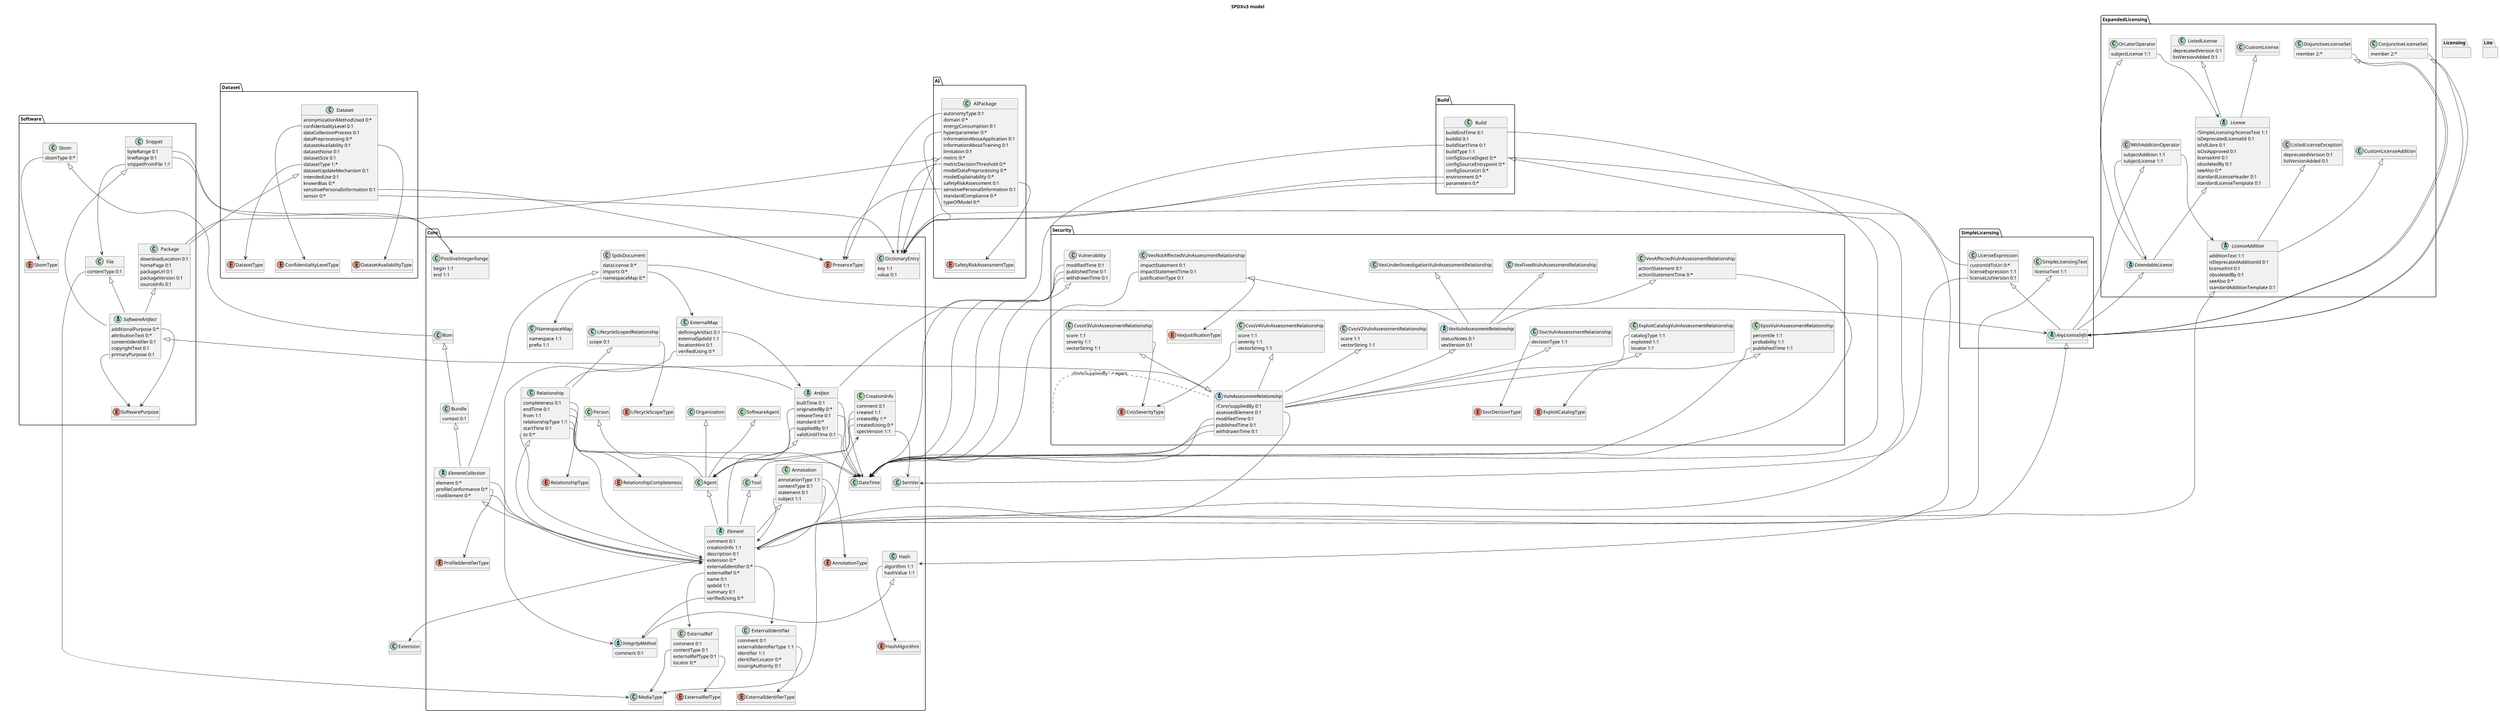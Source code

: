 
@startuml
'Automatically generated by spec-parser v2.0.0 on 2023-12-27T15:02:03.969017+00:00

title SPDXv3 model
scale 4000*4000
hide methods
skinparam packageStyle folder

package Build {
}
package Licensing {
}
package Software {
}
package ExpandedLicensing {
}
package Lite {
}
package Core {
}
package SimpleLicensing {
}
package Dataset {
}
package AI {
}
package Security {
}
class Build.Build {
	buildEndTime 0:1
	buildId 0:1
	buildStartTime 0:1
	buildType 1:1
	configSourceDigest 0:*
	configSourceEntrypoint 0:*
	configSourceUri 0:*
	environment 0:*
	parameters 0:*
}
class Software.Snippet {
	byteRange 0:1
	lineRange 0:1
	snippetFromFile 1:1
}
class Software.Package {
	downloadLocation 0:1
	homePage 0:1
	packageUrl 0:1
	packageVersion 0:1
	sourceInfo 0:1
}
abstract Software.SoftwareArtifact {
	additionalPurpose 0:*
	attributionText 0:*
	contentIdentifier 0:1
	copyrightText 0:1
	primaryPurpose 0:1
}
class Software.File {
	contentType 0:1
}
class Software.Sbom {
	sbomType 0:*
}
class ExpandedLicensing.DisjunctiveLicenseSet {
	member 2:*
}
abstract ExpandedLicensing.License {
	/SimpleLicensing/licenseText 1:1
	isDeprecatedLicenseId 0:1
	isFsfLibre 0:1
	isOsiApproved 0:1
	licenseXml 0:1
	obsoletedBy 0:1
	seeAlso 0:*
	standardLicenseHeader 0:1
	standardLicenseTemplate 0:1
}
class ExpandedLicensing.ConjunctiveLicenseSet {
	member 2:*
}
class ExpandedLicensing.CustomLicenseAddition {
}
class ExpandedLicensing.OrLaterOperator {
	subjectLicense 1:1
}
abstract ExpandedLicensing.ExtendableLicense {
}
class ExpandedLicensing.WithAdditionOperator {
	subjectAddition 1:1
	subjectLicense 1:1
}
class ExpandedLicensing.ListedLicenseException {
	deprecatedVersion 0:1
	listVersionAdded 0:1
}
class ExpandedLicensing.CustomLicense {
}
class ExpandedLicensing.ListedLicense {
	deprecatedVersion 0:1
	listVersionAdded 0:1
}
abstract ExpandedLicensing.LicenseAddition {
	additionText 1:1
	isDeprecatedAdditionId 0:1
	licenseXml 0:1
	obsoletedBy 0:1
	seeAlso 0:*
	standardAdditionTemplate 0:1
}
class Core.CreationInfo {
	comment 0:1
	created 1:1
	createdBy 1:*
	createdUsing 0:*
	specVersion 1:1
}
abstract Core.Element {
	comment 0:1
	creationInfo 1:1
	description 0:1
	extension 0:*
	externalIdentifier 0:*
	externalRef 0:*
	name 0:1
	spdxId 1:1
	summary 0:1
	verifiedUsing 0:*
}
class Core.ExternalRef {
	comment 0:1
	contentType 0:1
	externalRefType 0:1
	locator 0:*
}
class Core.Bom {
}
abstract Core.IntegrityMethod {
	comment 0:1
}
class Core.PositiveIntegerRange {
	begin 1:1
	end 1:1
}
class Core.NamespaceMap {
	namespace 1:1
	prefix 1:1
}
abstract Core.Artifact {
	builtTime 0:1
	originatedBy 0:*
	releaseTime 0:1
	standard 0:*
	suppliedBy 0:1
	validUntilTime 0:1
}
class Core.Organization {
}
class Core.Tool {
}
abstract Core.ElementCollection {
	element 0:*
	profileConformance 0:*
	rootElement 0:*
}
class Core.ExternalMap {
	definingArtifact 0:1
	externalSpdxId 1:1
	locationHint 0:1
	verifiedUsing 0:*
}
class Core.Hash {
	algorithm 1:1
	hashValue 1:1
}
class Core.Annotation {
	annotationType 1:1
	contentType 0:1
	statement 0:1
	subject 1:1
}
class Core.DictionaryEntry {
	key 1:1
	value 0:1
}
class Core.Person {
}
class Core.Agent {
}
class Core.ExternalIdentifier {
	comment 0:1
	externalIdentifierType 1:1
	identifier 1:1
	identifierLocator 0:*
	issuingAuthority 0:1
}
class Core.SpdxDocument {
	dataLicense 0:*
	imports 0:*
	namespaceMap 0:*
}
class Core.Relationship {
	completeness 0:1
	endTime 0:1
	from 1:1
	relationshipType 1:1
	startTime 0:1
	to 0:*
}
class Core.SoftwareAgent {
}
class Core.LifecycleScopedRelationship {
	scope 0:1
}
class Core.Bundle {
	context 0:1
}
class SimpleLicensing.LicenseExpression {
	customIdToUri 0:*
	licenseExpression 1:1
	licenseListVersion 0:1
}
abstract SimpleLicensing.AnyLicenseInfo {
}
class SimpleLicensing.SimpleLicensingText {
	licenseText 1:1
}
class Dataset.Dataset {
	anonymizationMethodUsed 0:*
	confidentialityLevel 0:1
	dataCollectionProcess 0:1
	dataPreprocessing 0:*
	datasetAvailability 0:1
	datasetNoise 0:1
	datasetSize 0:1
	datasetType 1:*
	datasetUpdateMechanism 0:1
	intendedUse 0:1
	knownBias 0:*
	sensitivePersonalInformation 0:1
	sensor 0:*
}
class AI.AIPackage {
	autonomyType 0:1
	domain 0:*
	energyConsumption 0:1
	hyperparameter 0:*
	informationAboutApplication 0:1
	informationAboutTraining 0:1
	limitation 0:1
	metric 0:*
	metricDecisionThreshold 0:*
	modelDataPreprocessing 0:*
	modelExplainability 0:*
	safetyRiskAssessment 0:1
	sensitivePersonalInformation 0:1
	standardCompliance 0:*
	typeOfModel 0:*
}
class Security.CvssV2VulnAssessmentRelationship {
	score 1:1
	vectorString 1:1
}
class Security.VexAffectedVulnAssessmentRelationship {
	actionStatement 0:1
	actionStatementTime 0:*
}
class Security.SsvcVulnAssessmentRelationship {
	decisionType 1:1
}
class Security.Vulnerability {
	modifiedTime 0:1
	publishedTime 0:1
	withdrawnTime 0:1
}
class Security.EpssVulnAssessmentRelationship {
	percentile 1:1
	probability 1:1
	publishedTime 1:1
}
abstract Security.VulnAssessmentRelationship {
	/Core/suppliedBy 0:1
	assessedElement 0:1
	modifiedTime 0:1
	publishedTime 0:1
	withdrawnTime 0:1
}
class Security.VexFixedVulnAssessmentRelationship {
}
class Security.ExploitCatalogVulnAssessmentRelationship {
	catalogType 1:1
	exploited 1:1
	locator 1:1
}
class Security.VexUnderInvestigationVulnAssessmentRelationship {
}
class Security.CvssV4VulnAssessmentRelationship {
	score 1:1
	severity 1:1
	vectorString 1:1
}
class Security.VexNotAffectedVulnAssessmentRelationship {
	impactStatement 0:1
	impactStatementTime 0:1
	justificationType 0:1
}
abstract Security.VexVulnAssessmentRelationship {
	statusNotes 0:1
	vexVersion 0:1
}
class Security.CvssV3VulnAssessmentRelationship {
	score 1:1
	severity 1:1
	vectorString 1:1
}
enum Software.SoftwarePurpose {
}
enum Software.SbomType {
}
enum Core.HashAlgorithm {
}
enum Core.ProfileIdentifierType {
}
enum Core.ExternalIdentifierType {
}
enum Core.AnnotationType {
}
enum Core.RelationshipType {
}
enum Core.RelationshipCompleteness {
}
enum Core.PresenceType {
}
enum Core.ExternalRefType {
}
enum Core.LifecycleScopeType {
}
enum Dataset.ConfidentialityLevelType {
}
enum Dataset.DatasetType {
}
enum Dataset.DatasetAvailabilityType {
}
enum AI.SafetyRiskAssessmentType {
}
enum Security.SsvcDecisionType {
}
enum Security.ExploitCatalogType {
}
enum Security.VexJustificationType {
}
enum Security.CvssSeverityType {
}
class Core.SemVer {
}
class Core.MediaType {
}
class Core.DateTime {
}
Build.Build <|-- Element
Software.Snippet <|-- SoftwareArtifact
Software.Package <|-- SoftwareArtifact
Software.SoftwareArtifact <|-- Artifact
Software.File <|-- SoftwareArtifact
Software.Sbom <|-- Bom
ExpandedLicensing.DisjunctiveLicenseSet <|-- AnyLicenseInfo
ExpandedLicensing.License <|-- ExtendableLicense
ExpandedLicensing.ConjunctiveLicenseSet <|-- AnyLicenseInfo
ExpandedLicensing.CustomLicenseAddition <|-- LicenseAddition
ExpandedLicensing.OrLaterOperator <|-- ExtendableLicense
ExpandedLicensing.ExtendableLicense <|-- AnyLicenseInfo
ExpandedLicensing.WithAdditionOperator <|-- AnyLicenseInfo
ExpandedLicensing.ListedLicenseException <|-- LicenseAddition
ExpandedLicensing.CustomLicense <|-- License
ExpandedLicensing.ListedLicense <|-- License
ExpandedLicensing.LicenseAddition <|-- Element
Core.Bom <|-- Bundle
Core.Artifact <|-- Element
Core.Organization <|-- Agent
Core.Tool <|-- Element
Core.ElementCollection <|-- Element
Core.Hash <|-- IntegrityMethod
Core.Annotation <|-- Element
Core.Person <|-- Agent
Core.Agent <|-- Element
Core.SpdxDocument <|-- ElementCollection
Core.Relationship <|-- Element
Core.SoftwareAgent <|-- Agent
Core.LifecycleScopedRelationship <|-- Relationship
Core.Bundle <|-- ElementCollection
SimpleLicensing.LicenseExpression <|-- AnyLicenseInfo
SimpleLicensing.AnyLicenseInfo <|-- Element
SimpleLicensing.SimpleLicensingText <|-- Element
Dataset.Dataset <|-- Package
AI.AIPackage <|-- Package
Security.CvssV2VulnAssessmentRelationship <|-- VulnAssessmentRelationship
Security.VexAffectedVulnAssessmentRelationship <|-- VexVulnAssessmentRelationship
Security.SsvcVulnAssessmentRelationship <|-- VulnAssessmentRelationship
Security.Vulnerability <|-- Artifact
Security.EpssVulnAssessmentRelationship <|-- VulnAssessmentRelationship
Security.VulnAssessmentRelationship <|-- Relationship
Security.VexFixedVulnAssessmentRelationship <|-- VexVulnAssessmentRelationship
Security.ExploitCatalogVulnAssessmentRelationship <|-- VulnAssessmentRelationship
Security.VexUnderInvestigationVulnAssessmentRelationship <|-- VexVulnAssessmentRelationship
Security.CvssV4VulnAssessmentRelationship <|-- VulnAssessmentRelationship
Security.VexNotAffectedVulnAssessmentRelationship <|-- VexVulnAssessmentRelationship
Security.VexVulnAssessmentRelationship <|-- VulnAssessmentRelationship
Security.CvssV3VulnAssessmentRelationship <|-- VulnAssessmentRelationship
Build.Build::buildEndTime --> DateTime
Build.Build::buildStartTime --> DateTime
Build.Build::configSourceDigest --> Hash
Build.Build::environment --> DictionaryEntry
Build.Build::parameters --> DictionaryEntry
Software.Snippet::byteRange --> PositiveIntegerRange
Software.Snippet::lineRange --> PositiveIntegerRange
Software.Snippet::snippetFromFile --> File
Software.SoftwareArtifact::additionalPurpose --> SoftwarePurpose
Software.SoftwareArtifact::primaryPurpose --> SoftwarePurpose
Software.File::contentType --> MediaType
Software.Sbom::sbomType --> SbomType
ExpandedLicensing.DisjunctiveLicenseSet::member --> AnyLicenseInfo
ExpandedLicensing.ConjunctiveLicenseSet::member --> AnyLicenseInfo
ExpandedLicensing.OrLaterOperator::subjectLicense --> License
ExpandedLicensing.WithAdditionOperator::subjectAddition --> LicenseAddition
ExpandedLicensing.WithAdditionOperator::subjectLicense --> ExtendableLicense
Core.CreationInfo::created --> DateTime
Core.CreationInfo::createdBy --> Agent
Core.CreationInfo::createdUsing --> Tool
Core.CreationInfo::specVersion --> SemVer
Core.Element::creationInfo --> CreationInfo
Core.Element::extension --> Extension
Core.Element::externalIdentifier --> ExternalIdentifier
Core.Element::externalRef --> ExternalRef
Core.Element::verifiedUsing --> IntegrityMethod
Core.ExternalRef::contentType --> MediaType
Core.ExternalRef::externalRefType --> ExternalRefType
Core.Artifact::builtTime --> DateTime
Core.Artifact::originatedBy --> Agent
Core.Artifact::releaseTime --> DateTime
Core.Artifact::suppliedBy --> Agent
Core.Artifact::validUntilTime --> DateTime
Core.ElementCollection::element --> Element
Core.ElementCollection::profileConformance --> ProfileIdentifierType
Core.ElementCollection::rootElement --> Element
Core.ExternalMap::definingArtifact --> Artifact
Core.ExternalMap::verifiedUsing --> IntegrityMethod
Core.Hash::algorithm --> HashAlgorithm
Core.Annotation::annotationType --> AnnotationType
Core.Annotation::contentType --> MediaType
Core.Annotation::subject --> Element
Core.ExternalIdentifier::externalIdentifierType --> ExternalIdentifierType
Core.SpdxDocument::dataLicense --> AnyLicenseInfo
Core.SpdxDocument::imports --> ExternalMap
Core.SpdxDocument::namespaceMap --> NamespaceMap
Core.Relationship::completeness --> RelationshipCompleteness
Core.Relationship::endTime --> DateTime
Core.Relationship::from --> Element
Core.Relationship::relationshipType --> RelationshipType
Core.Relationship::startTime --> DateTime
Core.Relationship::to --> Element
Core.LifecycleScopedRelationship::scope --> LifecycleScopeType
SimpleLicensing.LicenseExpression::customIdToUri --> DictionaryEntry
SimpleLicensing.LicenseExpression::licenseListVersion --> SemVer
Dataset.Dataset::confidentialityLevel --> ConfidentialityLevelType
Dataset.Dataset::datasetAvailability --> DatasetAvailabilityType
Dataset.Dataset::datasetType --> DatasetType
Dataset.Dataset::sensitivePersonalInformation --> PresenceType
Dataset.Dataset::sensor --> DictionaryEntry
AI.AIPackage::autonomyType --> PresenceType
AI.AIPackage::hyperparameter --> DictionaryEntry
AI.AIPackage::metric --> DictionaryEntry
AI.AIPackage::metricDecisionThreshold --> DictionaryEntry
AI.AIPackage::safetyRiskAssessment --> SafetyRiskAssessmentType
AI.AIPackage::sensitivePersonalInformation --> PresenceType
Security.VexAffectedVulnAssessmentRelationship::actionStatementTime --> DateTime
Security.SsvcVulnAssessmentRelationship::decisionType --> SsvcDecisionType
Security.Vulnerability::modifiedTime --> DateTime
Security.Vulnerability::publishedTime --> DateTime
Security.Vulnerability::withdrawnTime --> DateTime
Security.EpssVulnAssessmentRelationship::publishedTime --> DateTime
Security.VulnAssessmentRelationship::/Core/suppliedBy --> Agent
Security.VulnAssessmentRelationship::assessedElement --> Element
Security.VulnAssessmentRelationship::modifiedTime --> DateTime
Security.VulnAssessmentRelationship::publishedTime --> DateTime
Security.VulnAssessmentRelationship::withdrawnTime --> DateTime
Security.ExploitCatalogVulnAssessmentRelationship::catalogType --> ExploitCatalogType
Security.CvssV4VulnAssessmentRelationship::severity --> CvssSeverityType
Security.VexNotAffectedVulnAssessmentRelationship::impactStatementTime --> DateTime
Security.VexNotAffectedVulnAssessmentRelationship::justificationType --> VexJustificationType
Security.CvssV3VulnAssessmentRelationship::severity --> CvssSeverityType

@enduml
